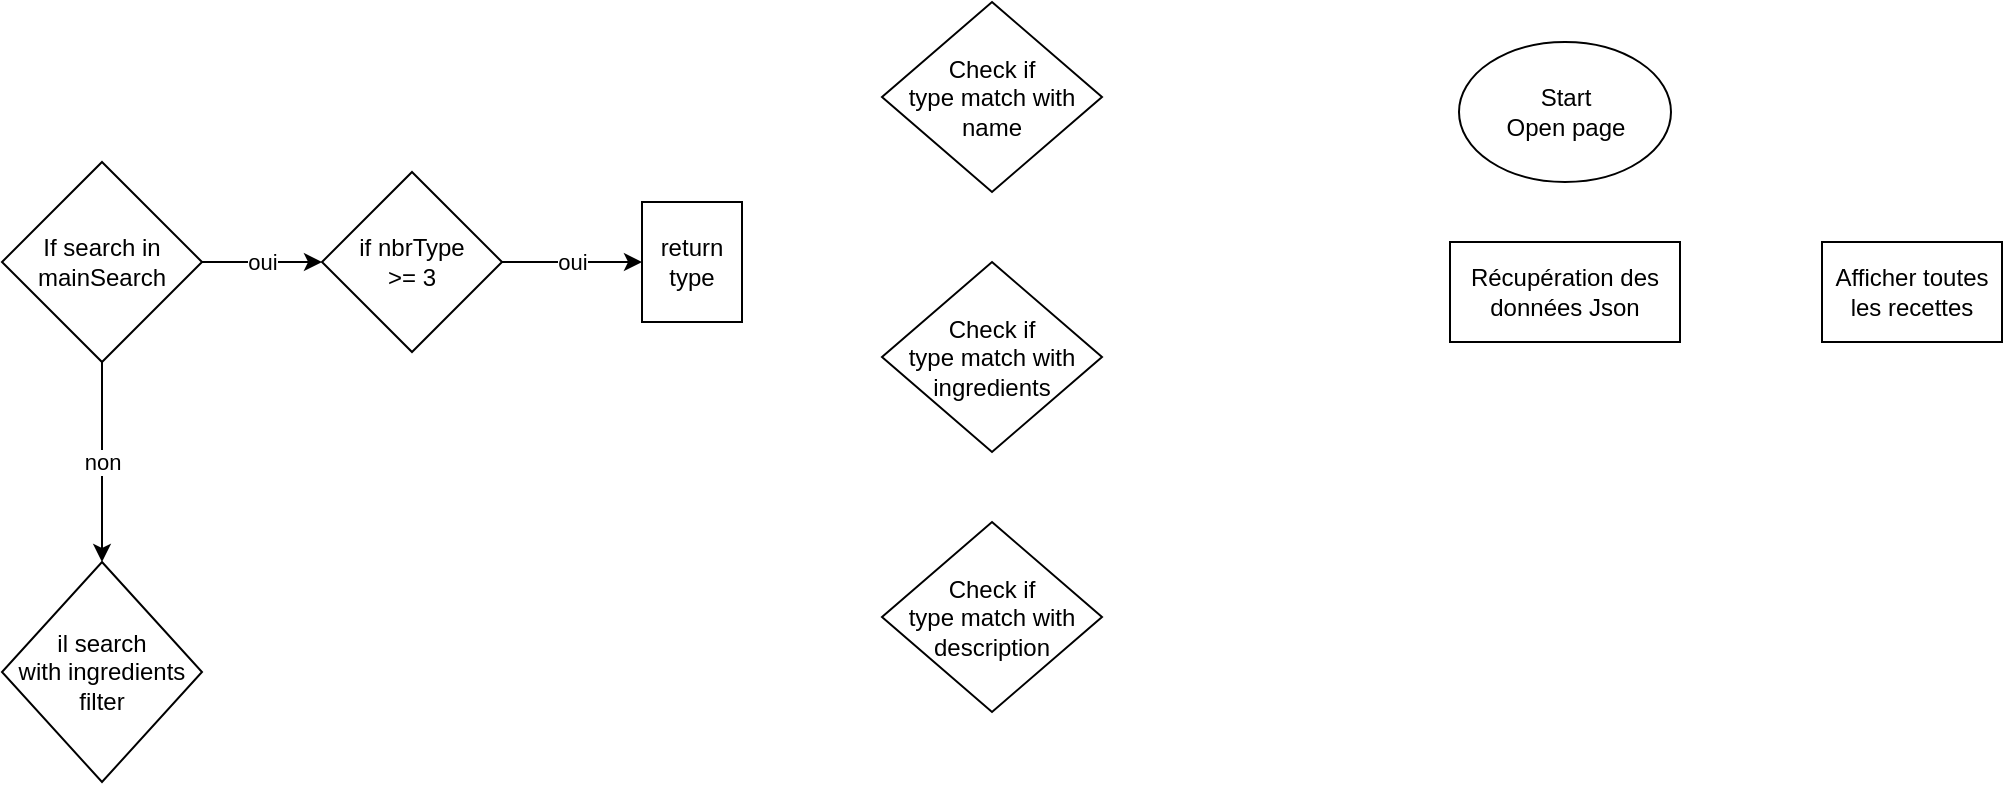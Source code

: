 <mxfile version="22.1.8" type="device">
  <diagram id="C5RBs43oDa-KdzZeNtuy" name="Page-1">
    <mxGraphModel dx="1596" dy="463" grid="1" gridSize="10" guides="1" tooltips="1" connect="1" arrows="1" fold="1" page="1" pageScale="1" pageWidth="827" pageHeight="1169" math="0" shadow="0">
      <root>
        <mxCell id="WIyWlLk6GJQsqaUBKTNV-0" />
        <mxCell id="WIyWlLk6GJQsqaUBKTNV-1" parent="WIyWlLk6GJQsqaUBKTNV-0" />
        <mxCell id="-01R1c8GGRXRvKqPV9T0-12" value="Start&lt;br&gt;Open page" style="ellipse;whiteSpace=wrap;html=1;" vertex="1" parent="WIyWlLk6GJQsqaUBKTNV-1">
          <mxGeometry x="418.5" y="20" width="106" height="70" as="geometry" />
        </mxCell>
        <mxCell id="-01R1c8GGRXRvKqPV9T0-13" value="Récupération des données Json" style="rounded=0;whiteSpace=wrap;html=1;" vertex="1" parent="WIyWlLk6GJQsqaUBKTNV-1">
          <mxGeometry x="414" y="120" width="115" height="50" as="geometry" />
        </mxCell>
        <mxCell id="-01R1c8GGRXRvKqPV9T0-14" value="Afficher toutes les recettes" style="rounded=0;whiteSpace=wrap;html=1;" vertex="1" parent="WIyWlLk6GJQsqaUBKTNV-1">
          <mxGeometry x="600" y="120" width="90" height="50" as="geometry" />
        </mxCell>
        <mxCell id="-01R1c8GGRXRvKqPV9T0-15" value="If search in &lt;br&gt;mainSearch" style="rhombus;whiteSpace=wrap;html=1;" vertex="1" parent="WIyWlLk6GJQsqaUBKTNV-1">
          <mxGeometry x="-310" y="80" width="100" height="100" as="geometry" />
        </mxCell>
        <mxCell id="-01R1c8GGRXRvKqPV9T0-16" value="" style="endArrow=classic;html=1;rounded=0;edgeStyle=orthogonalEdgeStyle;exitX=1;exitY=0.5;exitDx=0;exitDy=0;entryX=0;entryY=0.5;entryDx=0;entryDy=0;" edge="1" parent="WIyWlLk6GJQsqaUBKTNV-1" source="-01R1c8GGRXRvKqPV9T0-15" target="-01R1c8GGRXRvKqPV9T0-21">
          <mxGeometry relative="1" as="geometry">
            <mxPoint x="30" y="60" as="sourcePoint" />
            <mxPoint x="-150" y="130" as="targetPoint" />
          </mxGeometry>
        </mxCell>
        <mxCell id="-01R1c8GGRXRvKqPV9T0-17" value="oui" style="edgeLabel;resizable=0;html=1;align=center;verticalAlign=middle;" connectable="0" vertex="1" parent="-01R1c8GGRXRvKqPV9T0-16">
          <mxGeometry relative="1" as="geometry" />
        </mxCell>
        <mxCell id="-01R1c8GGRXRvKqPV9T0-18" value="" style="endArrow=classic;html=1;rounded=0;edgeStyle=orthogonalEdgeStyle;exitX=0.5;exitY=1;exitDx=0;exitDy=0;entryX=0.5;entryY=0;entryDx=0;entryDy=0;" edge="1" parent="WIyWlLk6GJQsqaUBKTNV-1" source="-01R1c8GGRXRvKqPV9T0-15" target="-01R1c8GGRXRvKqPV9T0-41">
          <mxGeometry relative="1" as="geometry">
            <mxPoint x="-250" y="170" as="sourcePoint" />
            <mxPoint x="-260" y="280" as="targetPoint" />
          </mxGeometry>
        </mxCell>
        <mxCell id="-01R1c8GGRXRvKqPV9T0-19" value="non" style="edgeLabel;resizable=0;html=1;align=center;verticalAlign=middle;" connectable="0" vertex="1" parent="-01R1c8GGRXRvKqPV9T0-18">
          <mxGeometry relative="1" as="geometry" />
        </mxCell>
        <mxCell id="-01R1c8GGRXRvKqPV9T0-21" value="if nbrType&lt;br&gt;&amp;gt;= 3" style="rhombus;whiteSpace=wrap;html=1;" vertex="1" parent="WIyWlLk6GJQsqaUBKTNV-1">
          <mxGeometry x="-150" y="85" width="90" height="90" as="geometry" />
        </mxCell>
        <mxCell id="-01R1c8GGRXRvKqPV9T0-22" value="" style="endArrow=classic;html=1;rounded=0;edgeStyle=orthogonalEdgeStyle;exitX=1;exitY=0.5;exitDx=0;exitDy=0;entryX=0;entryY=0.5;entryDx=0;entryDy=0;" edge="1" parent="WIyWlLk6GJQsqaUBKTNV-1" source="-01R1c8GGRXRvKqPV9T0-21" target="-01R1c8GGRXRvKqPV9T0-24">
          <mxGeometry relative="1" as="geometry">
            <mxPoint x="-100" y="40" as="sourcePoint" />
            <mxPoint x="-30" y="80" as="targetPoint" />
          </mxGeometry>
        </mxCell>
        <mxCell id="-01R1c8GGRXRvKqPV9T0-23" value="oui" style="edgeLabel;resizable=0;html=1;align=center;verticalAlign=middle;" connectable="0" vertex="1" parent="-01R1c8GGRXRvKqPV9T0-22">
          <mxGeometry relative="1" as="geometry" />
        </mxCell>
        <mxCell id="-01R1c8GGRXRvKqPV9T0-24" value="return type" style="rounded=0;whiteSpace=wrap;html=1;" vertex="1" parent="WIyWlLk6GJQsqaUBKTNV-1">
          <mxGeometry x="10" y="100" width="50" height="60" as="geometry" />
        </mxCell>
        <mxCell id="-01R1c8GGRXRvKqPV9T0-25" value="Check if &lt;br&gt;type match with name" style="rhombus;whiteSpace=wrap;html=1;" vertex="1" parent="WIyWlLk6GJQsqaUBKTNV-1">
          <mxGeometry x="130" width="110" height="95" as="geometry" />
        </mxCell>
        <mxCell id="-01R1c8GGRXRvKqPV9T0-31" value="Check if &lt;br&gt;type match with ingredients" style="rhombus;whiteSpace=wrap;html=1;" vertex="1" parent="WIyWlLk6GJQsqaUBKTNV-1">
          <mxGeometry x="130" y="130" width="110" height="95" as="geometry" />
        </mxCell>
        <mxCell id="-01R1c8GGRXRvKqPV9T0-32" value="Check if &lt;br&gt;type match with description" style="rhombus;whiteSpace=wrap;html=1;" vertex="1" parent="WIyWlLk6GJQsqaUBKTNV-1">
          <mxGeometry x="130" y="260" width="110" height="95" as="geometry" />
        </mxCell>
        <mxCell id="-01R1c8GGRXRvKqPV9T0-41" value="il search &lt;br&gt;with ingredients filter" style="rhombus;whiteSpace=wrap;html=1;" vertex="1" parent="WIyWlLk6GJQsqaUBKTNV-1">
          <mxGeometry x="-310" y="280" width="100" height="110" as="geometry" />
        </mxCell>
      </root>
    </mxGraphModel>
  </diagram>
</mxfile>

